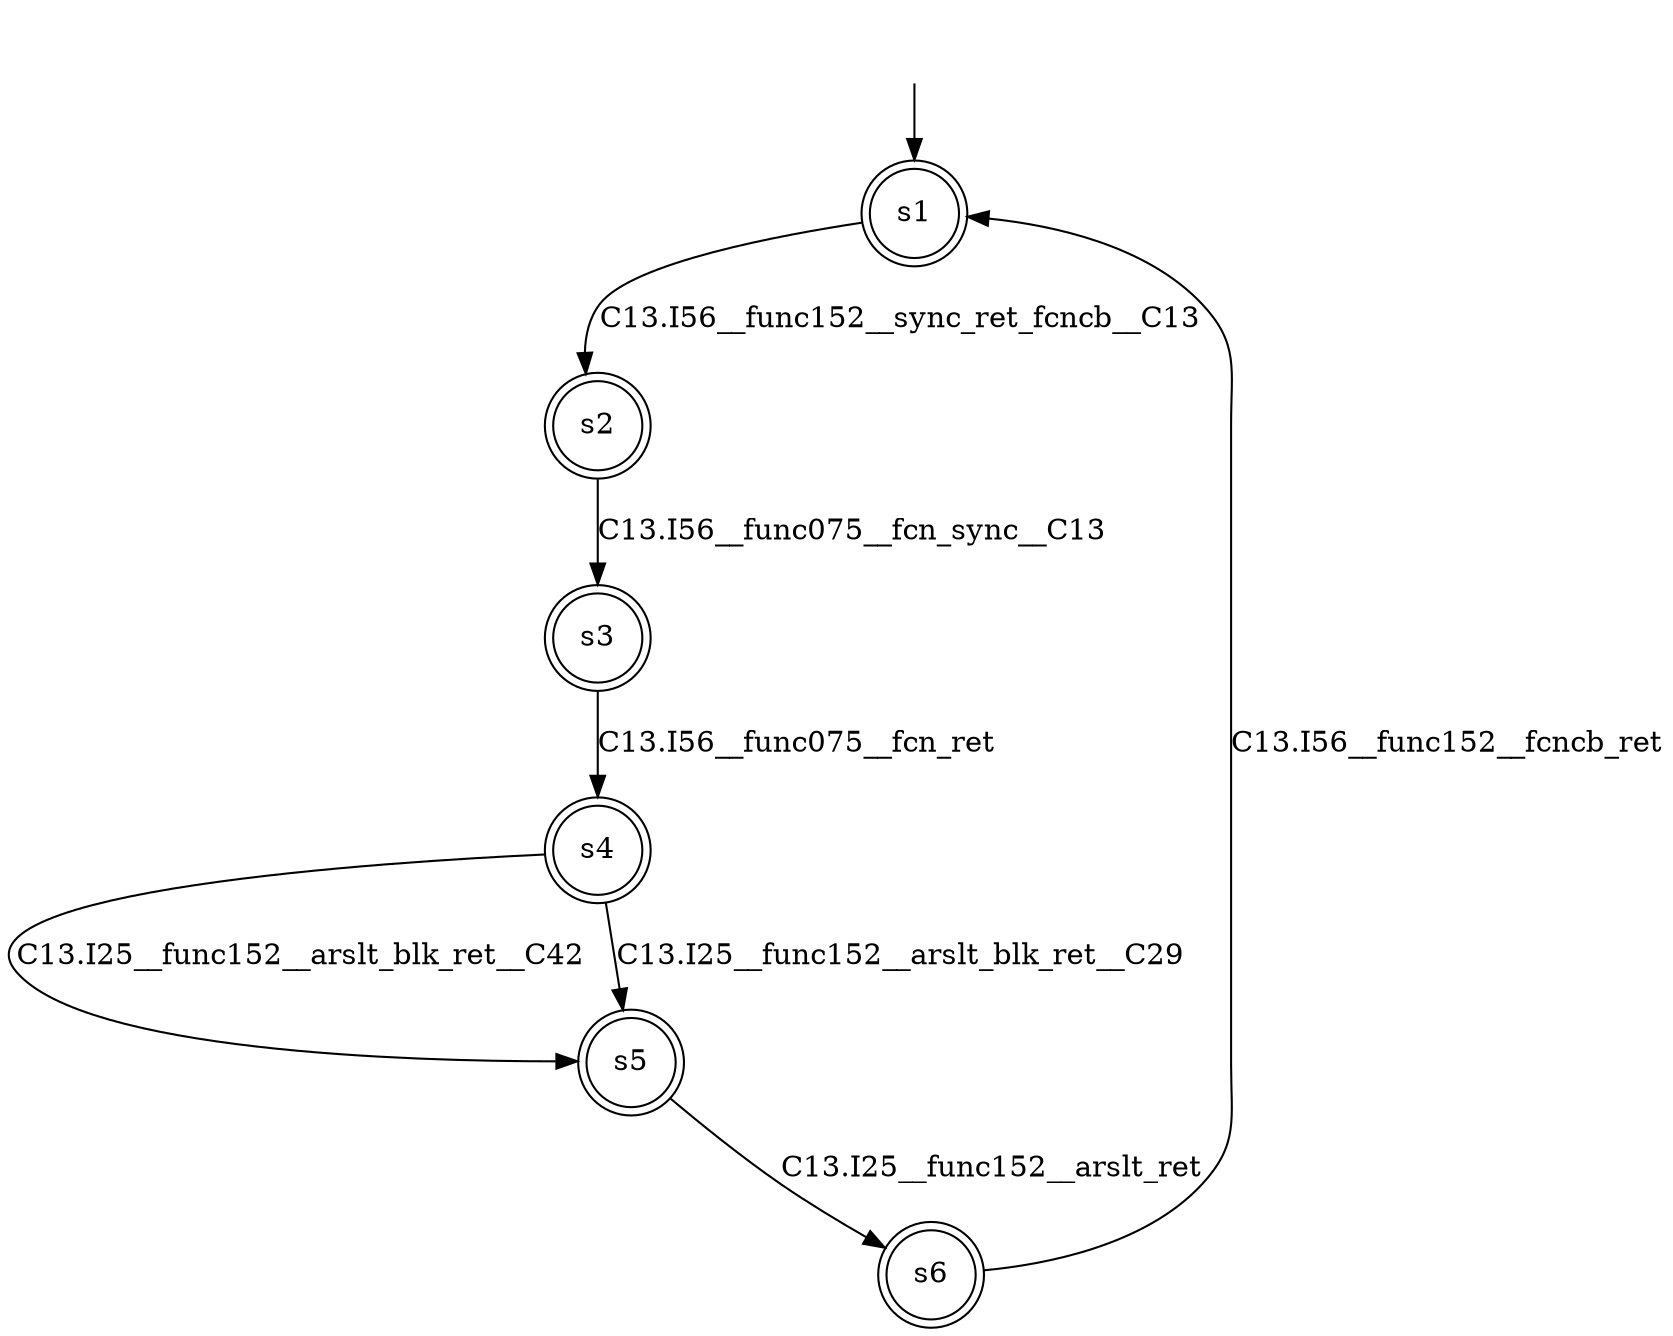 digraph automaton {
	1 [label=<s1> shape="doublecircle"];
	2 [label=<s2> shape="doublecircle"];
	3 [label=<s3> shape="doublecircle"];
	4 [label=<s4> shape="doublecircle"];
	5 [label=<s5> shape="doublecircle"];
	6 [label=<s6> shape="doublecircle"];
	__init1 [label=<> shape="none"];
	__init1 -> 1;
	1 -> 2 [label=<C13.I56__func152__sync_ret_fcncb__C13> id="1-0-2"];
	2 -> 3 [label=<C13.I56__func075__fcn_sync__C13> id="2-0-3"];
	3 -> 4 [label=<C13.I56__func075__fcn_ret> id="3-0-4"];
	4 -> 5 [label=<C13.I25__func152__arslt_blk_ret__C42> id="4-0-5"];
	4 -> 5 [label=<C13.I25__func152__arslt_blk_ret__C29> id="4-1-5"];
	5 -> 6 [label=<C13.I25__func152__arslt_ret> id="5-0-6"];
	6 -> 1 [label=<C13.I56__func152__fcncb_ret> id="6-0-1"];
}
